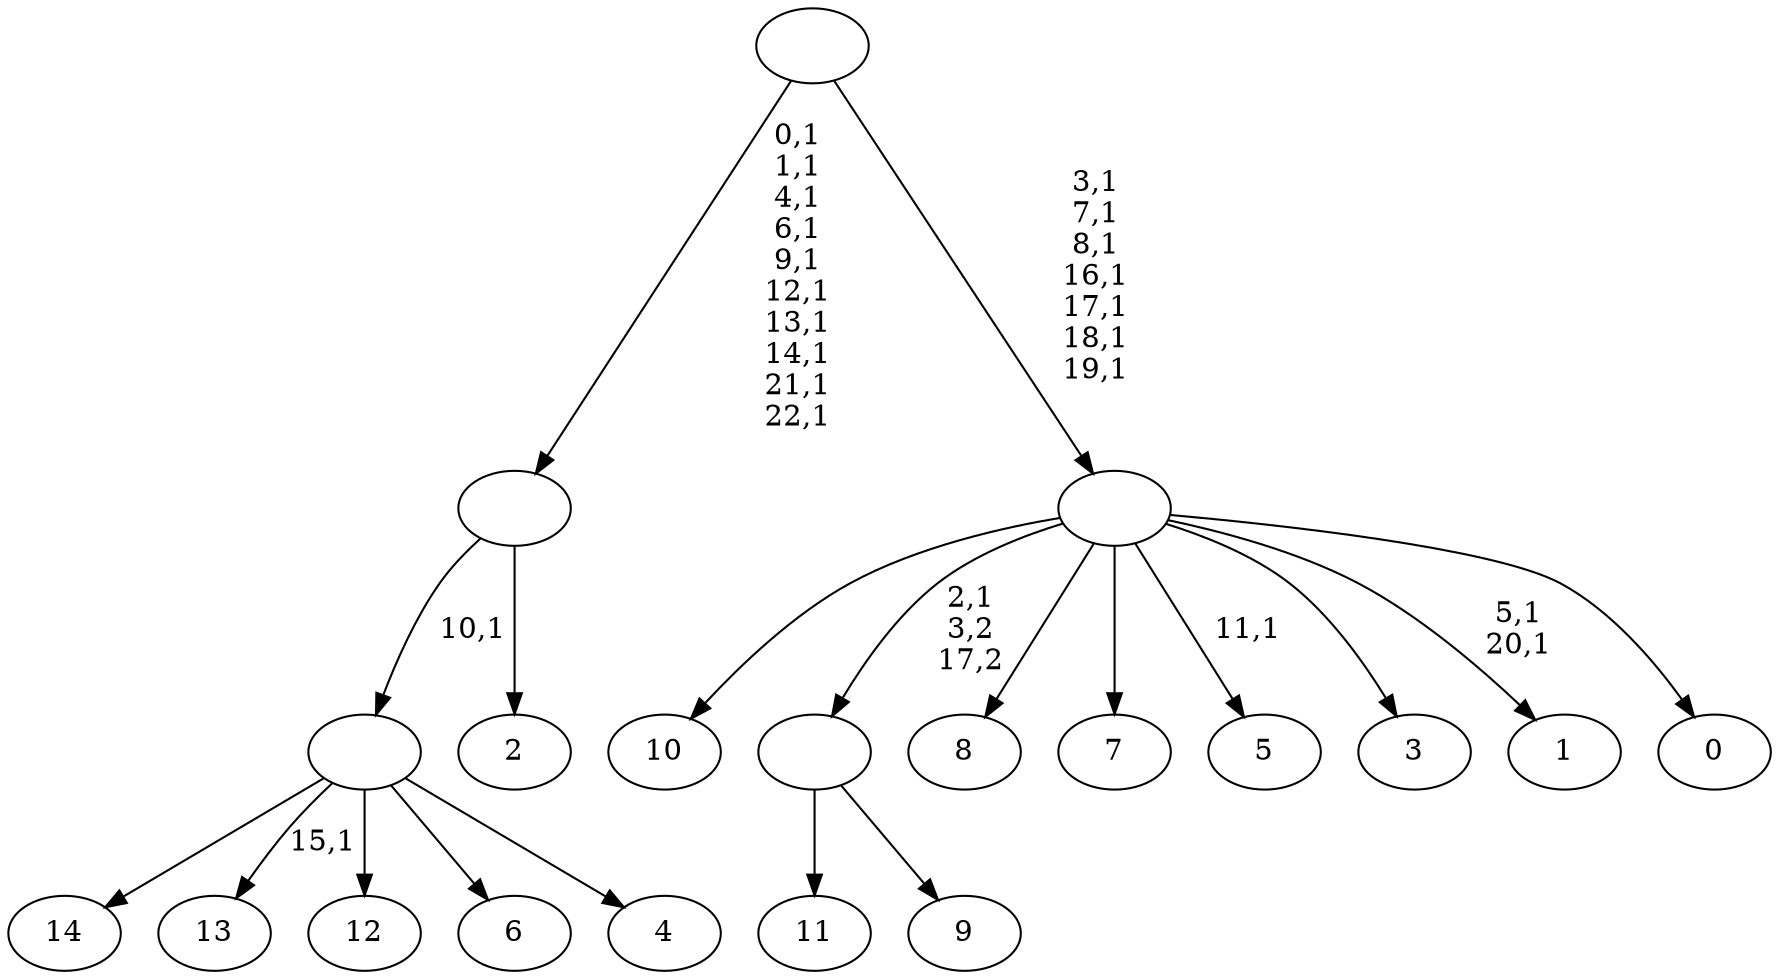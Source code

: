 digraph T {
	38 [label="14"]
	37 [label="13"]
	35 [label="12"]
	34 [label="11"]
	33 [label="10"]
	32 [label="9"]
	31 [label=""]
	30 [label="8"]
	29 [label="7"]
	28 [label="6"]
	27 [label="5"]
	25 [label="4"]
	24 [label=""]
	23 [label="3"]
	22 [label="2"]
	21 [label=""]
	11 [label="1"]
	8 [label="0"]
	7 [label=""]
	0 [label=""]
	31 -> 34 [label=""]
	31 -> 32 [label=""]
	24 -> 37 [label="15,1"]
	24 -> 38 [label=""]
	24 -> 35 [label=""]
	24 -> 28 [label=""]
	24 -> 25 [label=""]
	21 -> 24 [label="10,1"]
	21 -> 22 [label=""]
	7 -> 11 [label="5,1\n20,1"]
	7 -> 27 [label="11,1"]
	7 -> 33 [label=""]
	7 -> 31 [label="2,1\n3,2\n17,2"]
	7 -> 30 [label=""]
	7 -> 29 [label=""]
	7 -> 23 [label=""]
	7 -> 8 [label=""]
	0 -> 7 [label="3,1\n7,1\n8,1\n16,1\n17,1\n18,1\n19,1"]
	0 -> 21 [label="0,1\n1,1\n4,1\n6,1\n9,1\n12,1\n13,1\n14,1\n21,1\n22,1"]
}
